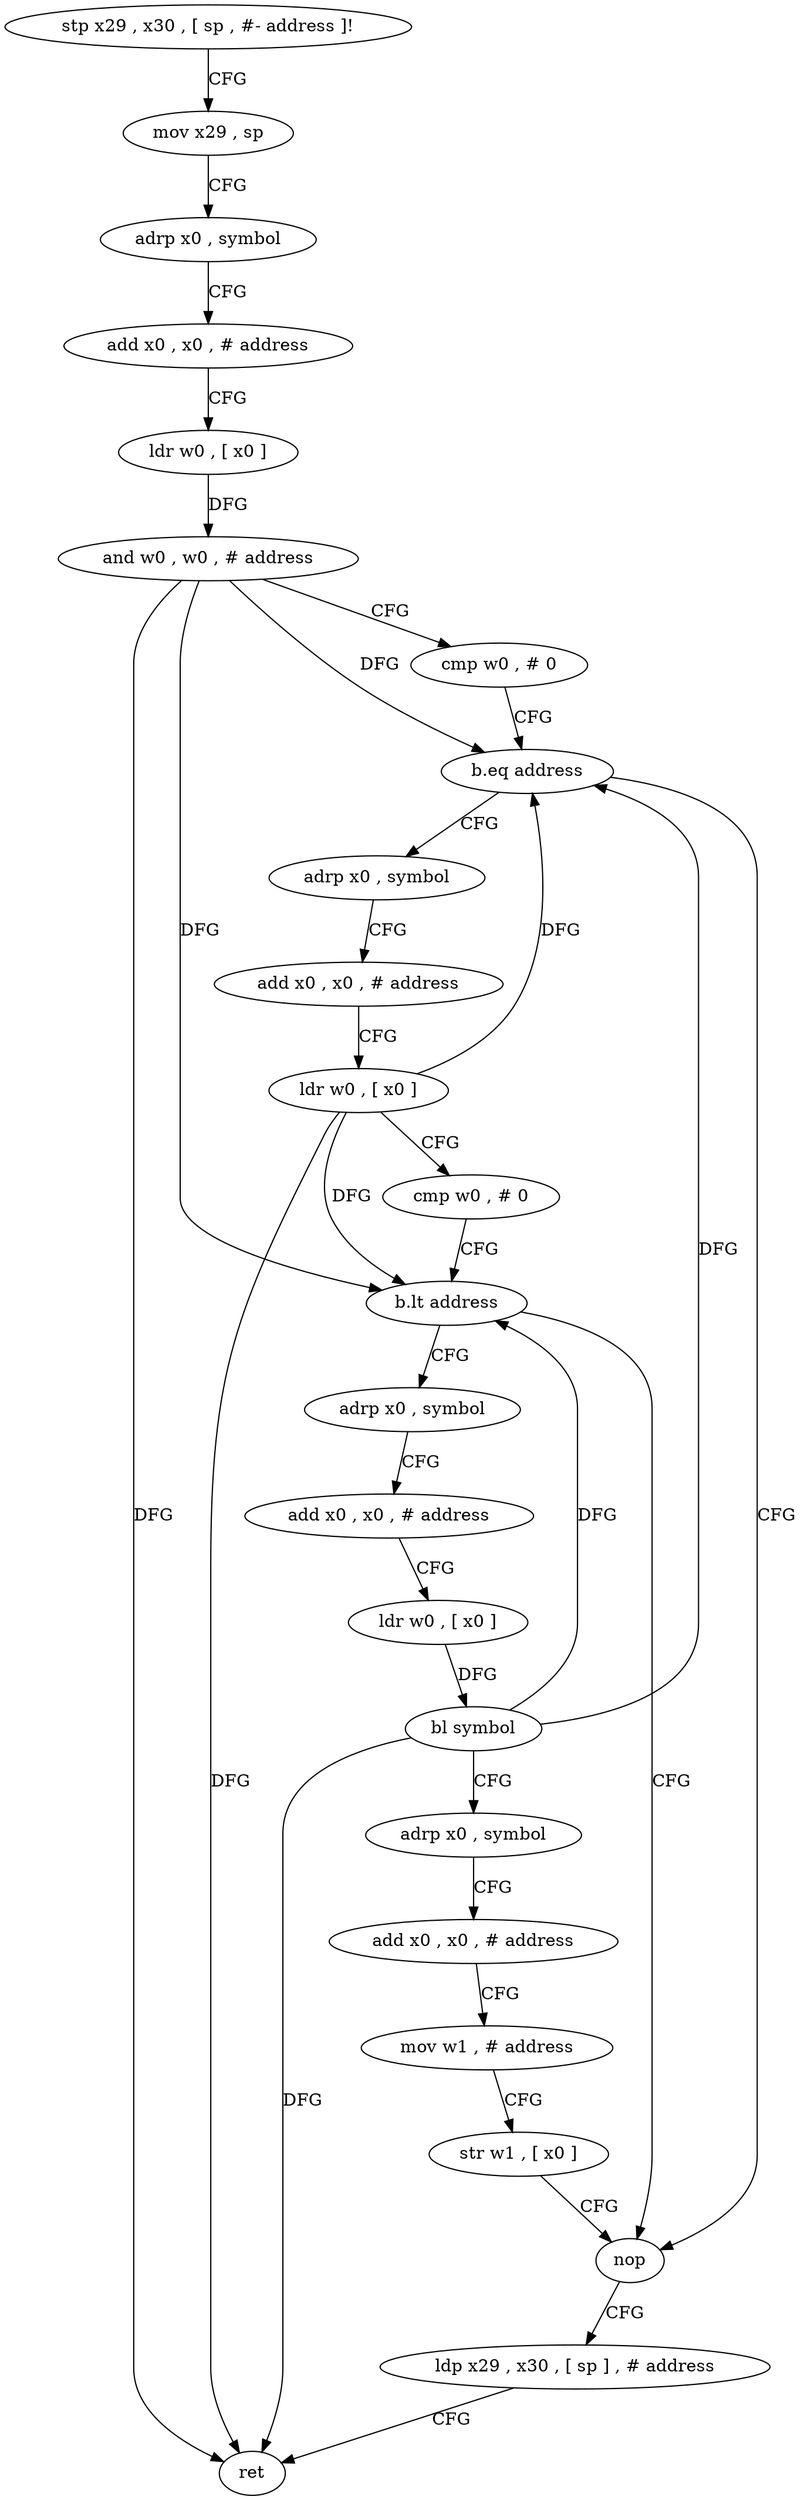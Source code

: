 digraph "func" {
"4209064" [label = "stp x29 , x30 , [ sp , #- address ]!" ]
"4209068" [label = "mov x29 , sp" ]
"4209072" [label = "adrp x0 , symbol" ]
"4209076" [label = "add x0 , x0 , # address" ]
"4209080" [label = "ldr w0 , [ x0 ]" ]
"4209084" [label = "and w0 , w0 , # address" ]
"4209088" [label = "cmp w0 , # 0" ]
"4209092" [label = "b.eq address" ]
"4209148" [label = "nop" ]
"4209096" [label = "adrp x0 , symbol" ]
"4209152" [label = "ldp x29 , x30 , [ sp ] , # address" ]
"4209156" [label = "ret" ]
"4209100" [label = "add x0 , x0 , # address" ]
"4209104" [label = "ldr w0 , [ x0 ]" ]
"4209108" [label = "cmp w0 , # 0" ]
"4209112" [label = "b.lt address" ]
"4209116" [label = "adrp x0 , symbol" ]
"4209120" [label = "add x0 , x0 , # address" ]
"4209124" [label = "ldr w0 , [ x0 ]" ]
"4209128" [label = "bl symbol" ]
"4209132" [label = "adrp x0 , symbol" ]
"4209136" [label = "add x0 , x0 , # address" ]
"4209140" [label = "mov w1 , # address" ]
"4209144" [label = "str w1 , [ x0 ]" ]
"4209064" -> "4209068" [ label = "CFG" ]
"4209068" -> "4209072" [ label = "CFG" ]
"4209072" -> "4209076" [ label = "CFG" ]
"4209076" -> "4209080" [ label = "CFG" ]
"4209080" -> "4209084" [ label = "DFG" ]
"4209084" -> "4209088" [ label = "CFG" ]
"4209084" -> "4209092" [ label = "DFG" ]
"4209084" -> "4209156" [ label = "DFG" ]
"4209084" -> "4209112" [ label = "DFG" ]
"4209088" -> "4209092" [ label = "CFG" ]
"4209092" -> "4209148" [ label = "CFG" ]
"4209092" -> "4209096" [ label = "CFG" ]
"4209148" -> "4209152" [ label = "CFG" ]
"4209096" -> "4209100" [ label = "CFG" ]
"4209152" -> "4209156" [ label = "CFG" ]
"4209100" -> "4209104" [ label = "CFG" ]
"4209104" -> "4209108" [ label = "CFG" ]
"4209104" -> "4209092" [ label = "DFG" ]
"4209104" -> "4209156" [ label = "DFG" ]
"4209104" -> "4209112" [ label = "DFG" ]
"4209108" -> "4209112" [ label = "CFG" ]
"4209112" -> "4209148" [ label = "CFG" ]
"4209112" -> "4209116" [ label = "CFG" ]
"4209116" -> "4209120" [ label = "CFG" ]
"4209120" -> "4209124" [ label = "CFG" ]
"4209124" -> "4209128" [ label = "DFG" ]
"4209128" -> "4209132" [ label = "CFG" ]
"4209128" -> "4209092" [ label = "DFG" ]
"4209128" -> "4209112" [ label = "DFG" ]
"4209128" -> "4209156" [ label = "DFG" ]
"4209132" -> "4209136" [ label = "CFG" ]
"4209136" -> "4209140" [ label = "CFG" ]
"4209140" -> "4209144" [ label = "CFG" ]
"4209144" -> "4209148" [ label = "CFG" ]
}
